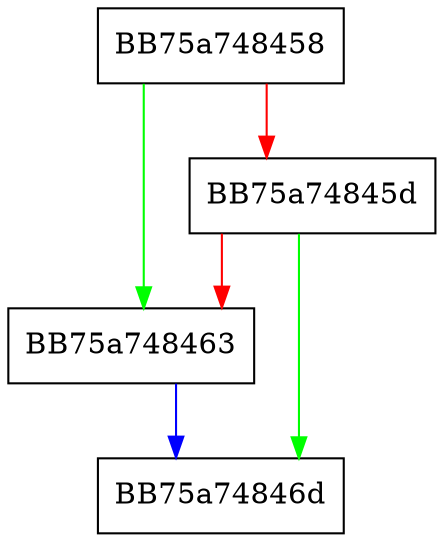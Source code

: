 digraph clearFromStatCache {
  node [shape="box"];
  graph [splines=ortho];
  BB75a748458 -> BB75a748463 [color="green"];
  BB75a748458 -> BB75a74845d [color="red"];
  BB75a74845d -> BB75a74846d [color="green"];
  BB75a74845d -> BB75a748463 [color="red"];
  BB75a748463 -> BB75a74846d [color="blue"];
}